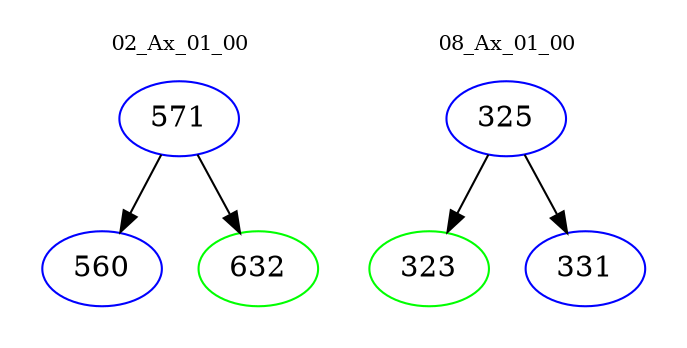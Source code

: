digraph{
subgraph cluster_0 {
color = white
label = "02_Ax_01_00";
fontsize=10;
T0_571 [label="571", color="blue"]
T0_571 -> T0_560 [color="black"]
T0_560 [label="560", color="blue"]
T0_571 -> T0_632 [color="black"]
T0_632 [label="632", color="green"]
}
subgraph cluster_1 {
color = white
label = "08_Ax_01_00";
fontsize=10;
T1_325 [label="325", color="blue"]
T1_325 -> T1_323 [color="black"]
T1_323 [label="323", color="green"]
T1_325 -> T1_331 [color="black"]
T1_331 [label="331", color="blue"]
}
}
